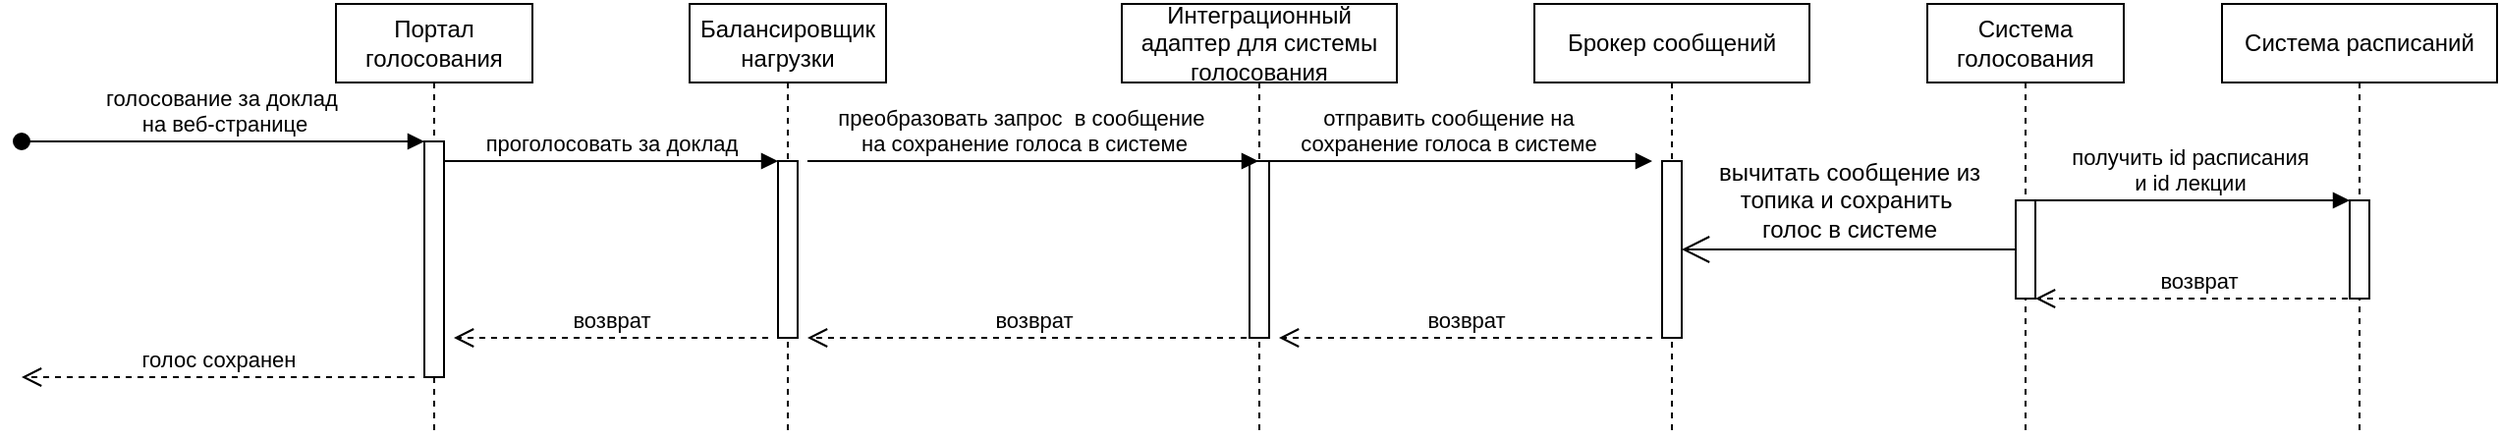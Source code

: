 <mxfile version="24.4.13" type="device">
  <diagram name="Page-1" id="2YBvvXClWsGukQMizWep">
    <mxGraphModel dx="1888" dy="992" grid="1" gridSize="10" guides="1" tooltips="1" connect="1" arrows="1" fold="1" page="1" pageScale="1" pageWidth="850" pageHeight="1100" math="0" shadow="0">
      <root>
        <mxCell id="0" />
        <mxCell id="1" parent="0" />
        <mxCell id="aM9ryv3xv72pqoxQDRHE-1" value="Портал голосования" style="shape=umlLifeline;perimeter=lifelinePerimeter;whiteSpace=wrap;html=1;container=0;dropTarget=0;collapsible=0;recursiveResize=0;outlineConnect=0;portConstraint=eastwest;newEdgeStyle={&quot;edgeStyle&quot;:&quot;elbowEdgeStyle&quot;,&quot;elbow&quot;:&quot;vertical&quot;,&quot;curved&quot;:0,&quot;rounded&quot;:0};" parent="1" vertex="1">
          <mxGeometry x="180" y="60" width="100" height="220" as="geometry" />
        </mxCell>
        <mxCell id="aM9ryv3xv72pqoxQDRHE-2" value="" style="html=1;points=[];perimeter=orthogonalPerimeter;outlineConnect=0;targetShapes=umlLifeline;portConstraint=eastwest;newEdgeStyle={&quot;edgeStyle&quot;:&quot;elbowEdgeStyle&quot;,&quot;elbow&quot;:&quot;vertical&quot;,&quot;curved&quot;:0,&quot;rounded&quot;:0};" parent="aM9ryv3xv72pqoxQDRHE-1" vertex="1">
          <mxGeometry x="45" y="70" width="10" height="120" as="geometry" />
        </mxCell>
        <mxCell id="aM9ryv3xv72pqoxQDRHE-3" value="голосование за доклад&amp;nbsp;&lt;div&gt;на веб-странице&lt;/div&gt;" style="html=1;verticalAlign=bottom;startArrow=oval;endArrow=block;startSize=8;edgeStyle=elbowEdgeStyle;elbow=vertical;curved=0;rounded=0;" parent="aM9ryv3xv72pqoxQDRHE-1" target="aM9ryv3xv72pqoxQDRHE-2" edge="1">
          <mxGeometry relative="1" as="geometry">
            <mxPoint x="-160" y="70" as="sourcePoint" />
          </mxGeometry>
        </mxCell>
        <mxCell id="aM9ryv3xv72pqoxQDRHE-5" value="Балансировщик нагрузки" style="shape=umlLifeline;perimeter=lifelinePerimeter;whiteSpace=wrap;html=1;container=0;dropTarget=0;collapsible=0;recursiveResize=0;outlineConnect=0;portConstraint=eastwest;newEdgeStyle={&quot;edgeStyle&quot;:&quot;elbowEdgeStyle&quot;,&quot;elbow&quot;:&quot;vertical&quot;,&quot;curved&quot;:0,&quot;rounded&quot;:0};" parent="1" vertex="1">
          <mxGeometry x="360" y="60" width="100" height="220" as="geometry" />
        </mxCell>
        <mxCell id="aM9ryv3xv72pqoxQDRHE-6" value="" style="html=1;points=[];perimeter=orthogonalPerimeter;outlineConnect=0;targetShapes=umlLifeline;portConstraint=eastwest;newEdgeStyle={&quot;edgeStyle&quot;:&quot;elbowEdgeStyle&quot;,&quot;elbow&quot;:&quot;vertical&quot;,&quot;curved&quot;:0,&quot;rounded&quot;:0};" parent="aM9ryv3xv72pqoxQDRHE-5" vertex="1">
          <mxGeometry x="45" y="80" width="10" height="90" as="geometry" />
        </mxCell>
        <mxCell id="aM9ryv3xv72pqoxQDRHE-7" value="проголосовать за доклад" style="html=1;verticalAlign=bottom;endArrow=block;edgeStyle=elbowEdgeStyle;elbow=vertical;curved=0;rounded=0;" parent="1" source="aM9ryv3xv72pqoxQDRHE-2" target="aM9ryv3xv72pqoxQDRHE-6" edge="1">
          <mxGeometry relative="1" as="geometry">
            <mxPoint x="335" y="150" as="sourcePoint" />
            <Array as="points">
              <mxPoint x="320" y="140" />
            </Array>
            <mxPoint as="offset" />
          </mxGeometry>
        </mxCell>
        <mxCell id="7Mkb-ycYceXI8_gYsjPh-1" value="Система голосования" style="shape=umlLifeline;perimeter=lifelinePerimeter;whiteSpace=wrap;html=1;container=0;dropTarget=0;collapsible=0;recursiveResize=0;outlineConnect=0;portConstraint=eastwest;newEdgeStyle={&quot;edgeStyle&quot;:&quot;elbowEdgeStyle&quot;,&quot;elbow&quot;:&quot;vertical&quot;,&quot;curved&quot;:0,&quot;rounded&quot;:0};" parent="1" vertex="1">
          <mxGeometry x="990" y="60" width="100" height="220" as="geometry" />
        </mxCell>
        <mxCell id="7Mkb-ycYceXI8_gYsjPh-2" value="" style="html=1;points=[];perimeter=orthogonalPerimeter;outlineConnect=0;targetShapes=umlLifeline;portConstraint=eastwest;newEdgeStyle={&quot;edgeStyle&quot;:&quot;elbowEdgeStyle&quot;,&quot;elbow&quot;:&quot;vertical&quot;,&quot;curved&quot;:0,&quot;rounded&quot;:0};" parent="7Mkb-ycYceXI8_gYsjPh-1" vertex="1">
          <mxGeometry x="45" y="100" width="10" height="50" as="geometry" />
        </mxCell>
        <mxCell id="7Mkb-ycYceXI8_gYsjPh-6" value="возврат" style="html=1;verticalAlign=bottom;endArrow=open;dashed=1;endSize=8;edgeStyle=elbowEdgeStyle;elbow=horizontal;curved=0;rounded=0;" parent="1" edge="1">
          <mxGeometry relative="1" as="geometry">
            <mxPoint x="240" y="230" as="targetPoint" />
            <Array as="points">
              <mxPoint x="325" y="230" />
            </Array>
            <mxPoint x="400" y="230" as="sourcePoint" />
          </mxGeometry>
        </mxCell>
        <mxCell id="7Mkb-ycYceXI8_gYsjPh-7" value="голос сохранен" style="html=1;verticalAlign=bottom;endArrow=open;dashed=1;endSize=8;edgeStyle=elbowEdgeStyle;elbow=horizontal;curved=0;rounded=0;" parent="1" edge="1">
          <mxGeometry relative="1" as="geometry">
            <mxPoint x="20" y="250" as="targetPoint" />
            <Array as="points">
              <mxPoint x="145" y="250" />
            </Array>
            <mxPoint x="220" y="250" as="sourcePoint" />
          </mxGeometry>
        </mxCell>
        <mxCell id="YkICSMTf9dNbr_VCWfyr-2" value="Система расписаний" style="shape=umlLifeline;perimeter=lifelinePerimeter;whiteSpace=wrap;html=1;container=0;dropTarget=0;collapsible=0;recursiveResize=0;outlineConnect=0;portConstraint=eastwest;newEdgeStyle={&quot;edgeStyle&quot;:&quot;elbowEdgeStyle&quot;,&quot;elbow&quot;:&quot;vertical&quot;,&quot;curved&quot;:0,&quot;rounded&quot;:0};" parent="1" vertex="1">
          <mxGeometry x="1140" y="60" width="140" height="220" as="geometry" />
        </mxCell>
        <mxCell id="YkICSMTf9dNbr_VCWfyr-3" value="" style="html=1;points=[];perimeter=orthogonalPerimeter;outlineConnect=0;targetShapes=umlLifeline;portConstraint=eastwest;newEdgeStyle={&quot;edgeStyle&quot;:&quot;elbowEdgeStyle&quot;,&quot;elbow&quot;:&quot;vertical&quot;,&quot;curved&quot;:0,&quot;rounded&quot;:0};" parent="YkICSMTf9dNbr_VCWfyr-2" vertex="1">
          <mxGeometry x="65" y="100" width="10" height="50" as="geometry" />
        </mxCell>
        <mxCell id="YkICSMTf9dNbr_VCWfyr-4" value="получить id расписания&amp;nbsp;&lt;div&gt;и id лекции&amp;nbsp;&lt;/div&gt;" style="html=1;verticalAlign=bottom;endArrow=block;edgeStyle=elbowEdgeStyle;elbow=vertical;curved=0;rounded=0;" parent="1" source="7Mkb-ycYceXI8_gYsjPh-2" target="YkICSMTf9dNbr_VCWfyr-3" edge="1">
          <mxGeometry relative="1" as="geometry">
            <mxPoint x="1050" y="160" as="sourcePoint" />
            <Array as="points">
              <mxPoint x="1130" y="160" />
            </Array>
            <mxPoint x="1200" y="160" as="targetPoint" />
            <mxPoint as="offset" />
          </mxGeometry>
        </mxCell>
        <mxCell id="YkICSMTf9dNbr_VCWfyr-5" value="возврат" style="html=1;verticalAlign=bottom;endArrow=open;dashed=1;endSize=8;edgeStyle=elbowEdgeStyle;elbow=horizontal;curved=0;rounded=0;" parent="1" target="7Mkb-ycYceXI8_gYsjPh-2" edge="1">
          <mxGeometry relative="1" as="geometry">
            <mxPoint x="1050" y="210" as="targetPoint" />
            <Array as="points">
              <mxPoint x="1135" y="210" />
            </Array>
            <mxPoint x="1210" y="210" as="sourcePoint" />
          </mxGeometry>
        </mxCell>
        <mxCell id="WoW-aZX8lp26PRAhiJXP-1" value="Интеграционный адаптер для системы голосования" style="shape=umlLifeline;perimeter=lifelinePerimeter;whiteSpace=wrap;html=1;container=0;dropTarget=0;collapsible=0;recursiveResize=0;outlineConnect=0;portConstraint=eastwest;newEdgeStyle={&quot;edgeStyle&quot;:&quot;elbowEdgeStyle&quot;,&quot;elbow&quot;:&quot;vertical&quot;,&quot;curved&quot;:0,&quot;rounded&quot;:0};" parent="1" vertex="1">
          <mxGeometry x="580" y="60" width="140" height="220" as="geometry" />
        </mxCell>
        <mxCell id="WoW-aZX8lp26PRAhiJXP-2" value="" style="html=1;points=[];perimeter=orthogonalPerimeter;outlineConnect=0;targetShapes=umlLifeline;portConstraint=eastwest;newEdgeStyle={&quot;edgeStyle&quot;:&quot;elbowEdgeStyle&quot;,&quot;elbow&quot;:&quot;vertical&quot;,&quot;curved&quot;:0,&quot;rounded&quot;:0};" parent="WoW-aZX8lp26PRAhiJXP-1" vertex="1">
          <mxGeometry x="65" y="80" width="10" height="90" as="geometry" />
        </mxCell>
        <mxCell id="WoW-aZX8lp26PRAhiJXP-3" value="преобразовать запрос&amp;nbsp; в сообщение&amp;nbsp;&lt;div&gt;на сохранение голоса в системе&lt;/div&gt;" style="html=1;verticalAlign=bottom;endArrow=block;edgeStyle=elbowEdgeStyle;elbow=vertical;curved=0;rounded=0;" parent="1" target="WoW-aZX8lp26PRAhiJXP-1" edge="1">
          <mxGeometry x="-0.041" relative="1" as="geometry">
            <mxPoint x="420" y="140" as="sourcePoint" />
            <Array as="points">
              <mxPoint x="505" y="140" />
            </Array>
            <mxPoint as="offset" />
            <mxPoint x="610" y="140" as="targetPoint" />
          </mxGeometry>
        </mxCell>
        <mxCell id="WoW-aZX8lp26PRAhiJXP-4" value="возврат" style="html=1;verticalAlign=bottom;endArrow=open;dashed=1;endSize=8;edgeStyle=elbowEdgeStyle;elbow=horizontal;curved=0;rounded=0;" parent="1" source="WoW-aZX8lp26PRAhiJXP-1" edge="1">
          <mxGeometry relative="1" as="geometry">
            <mxPoint x="420" y="230" as="targetPoint" />
            <Array as="points">
              <mxPoint x="505" y="230" />
            </Array>
            <mxPoint x="580" y="230" as="sourcePoint" />
          </mxGeometry>
        </mxCell>
        <mxCell id="WoW-aZX8lp26PRAhiJXP-5" value="Брокер сообщений" style="shape=umlLifeline;perimeter=lifelinePerimeter;whiteSpace=wrap;html=1;container=0;dropTarget=0;collapsible=0;recursiveResize=0;outlineConnect=0;portConstraint=eastwest;newEdgeStyle={&quot;edgeStyle&quot;:&quot;elbowEdgeStyle&quot;,&quot;elbow&quot;:&quot;vertical&quot;,&quot;curved&quot;:0,&quot;rounded&quot;:0};" parent="1" vertex="1">
          <mxGeometry x="790" y="60" width="140" height="220" as="geometry" />
        </mxCell>
        <mxCell id="WoW-aZX8lp26PRAhiJXP-6" value="" style="html=1;points=[];perimeter=orthogonalPerimeter;outlineConnect=0;targetShapes=umlLifeline;portConstraint=eastwest;newEdgeStyle={&quot;edgeStyle&quot;:&quot;elbowEdgeStyle&quot;,&quot;elbow&quot;:&quot;vertical&quot;,&quot;curved&quot;:0,&quot;rounded&quot;:0};" parent="WoW-aZX8lp26PRAhiJXP-5" vertex="1">
          <mxGeometry x="65" y="80" width="10" height="90" as="geometry" />
        </mxCell>
        <mxCell id="WoW-aZX8lp26PRAhiJXP-7" value="отправить сообщение на&lt;div&gt;сохранение голоса в системе&lt;/div&gt;" style="html=1;verticalAlign=bottom;endArrow=block;edgeStyle=elbowEdgeStyle;elbow=vertical;curved=0;rounded=0;" parent="1" edge="1">
          <mxGeometry x="-0.041" relative="1" as="geometry">
            <mxPoint x="650" y="140" as="sourcePoint" />
            <Array as="points">
              <mxPoint x="735" y="140" />
            </Array>
            <mxPoint as="offset" />
            <mxPoint x="850" y="140" as="targetPoint" />
          </mxGeometry>
        </mxCell>
        <mxCell id="WoW-aZX8lp26PRAhiJXP-8" value="возврат" style="html=1;verticalAlign=bottom;endArrow=open;dashed=1;endSize=8;edgeStyle=elbowEdgeStyle;elbow=horizontal;curved=0;rounded=0;" parent="1" edge="1">
          <mxGeometry relative="1" as="geometry">
            <mxPoint x="660" y="230" as="targetPoint" />
            <Array as="points">
              <mxPoint x="745" y="230" />
            </Array>
            <mxPoint x="850" y="230" as="sourcePoint" />
          </mxGeometry>
        </mxCell>
        <mxCell id="WoW-aZX8lp26PRAhiJXP-13" value="" style="endArrow=open;endFill=1;endSize=12;html=1;rounded=0;" parent="1" source="7Mkb-ycYceXI8_gYsjPh-2" target="WoW-aZX8lp26PRAhiJXP-6" edge="1">
          <mxGeometry width="160" relative="1" as="geometry">
            <mxPoint x="890" y="320" as="sourcePoint" />
            <mxPoint x="1050" y="320" as="targetPoint" />
          </mxGeometry>
        </mxCell>
        <mxCell id="WoW-aZX8lp26PRAhiJXP-14" value="вычитать сообщение из&lt;div&gt;топика и сохранить&amp;nbsp;&lt;/div&gt;&lt;div&gt;голос в системе&lt;/div&gt;" style="text;html=1;align=center;verticalAlign=middle;resizable=0;points=[];autosize=1;strokeColor=none;fillColor=none;" parent="1" vertex="1">
          <mxGeometry x="870" y="130" width="160" height="60" as="geometry" />
        </mxCell>
      </root>
    </mxGraphModel>
  </diagram>
</mxfile>
